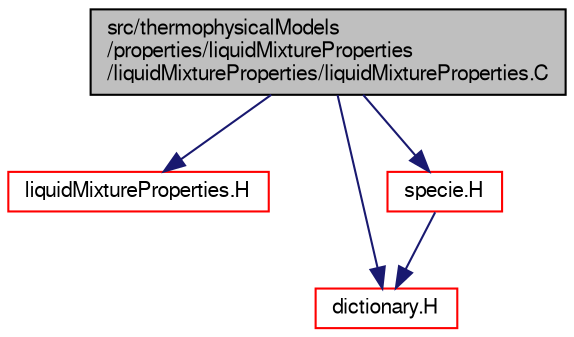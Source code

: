 digraph "src/thermophysicalModels/properties/liquidMixtureProperties/liquidMixtureProperties/liquidMixtureProperties.C"
{
  bgcolor="transparent";
  edge [fontname="FreeSans",fontsize="10",labelfontname="FreeSans",labelfontsize="10"];
  node [fontname="FreeSans",fontsize="10",shape=record];
  Node0 [label="src/thermophysicalModels\l/properties/liquidMixtureProperties\l/liquidMixtureProperties/liquidMixtureProperties.C",height=0.2,width=0.4,color="black", fillcolor="grey75", style="filled", fontcolor="black"];
  Node0 -> Node1 [color="midnightblue",fontsize="10",style="solid",fontname="FreeSans"];
  Node1 [label="liquidMixtureProperties.H",height=0.2,width=0.4,color="red",URL="$a15596.html"];
  Node0 -> Node96 [color="midnightblue",fontsize="10",style="solid",fontname="FreeSans"];
  Node96 [label="dictionary.H",height=0.2,width=0.4,color="red",URL="$a08804.html"];
  Node0 -> Node107 [color="midnightblue",fontsize="10",style="solid",fontname="FreeSans"];
  Node107 [label="specie.H",height=0.2,width=0.4,color="red",URL="$a16589.html"];
  Node107 -> Node96 [color="midnightblue",fontsize="10",style="solid",fontname="FreeSans"];
}
